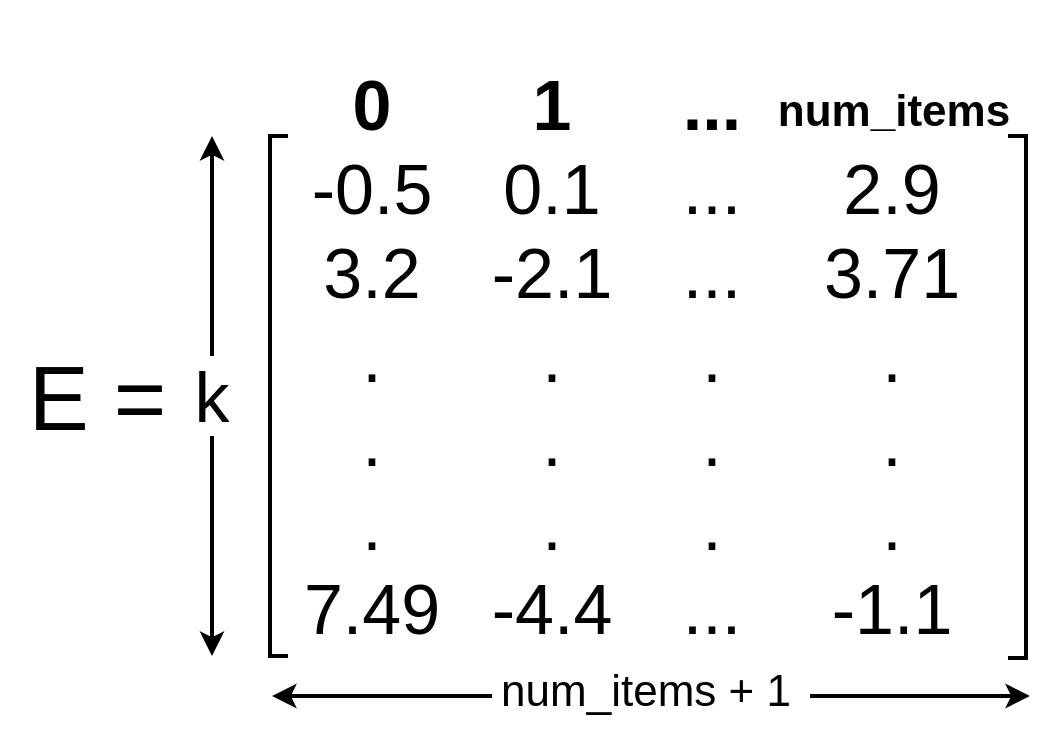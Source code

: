 <mxfile version="10.6.7" type="device"><diagram id="4jU-WAatzYHKFv_vlzPn" name="Page-1"><mxGraphModel dx="1621" dy="450" grid="1" gridSize="10" guides="1" tooltips="1" connect="1" arrows="1" fold="1" page="1" pageScale="1" pageWidth="850" pageHeight="1100" math="0" shadow="0"><root><mxCell id="0"/><mxCell id="1" parent="0"/><mxCell id="JZ8-S7A7U6j97Jil1c_m-1" value="&lt;font style=&quot;font-size: 45px&quot;&gt;E =&amp;nbsp;&lt;/font&gt;" style="text;html=1;strokeColor=none;fillColor=none;align=center;verticalAlign=middle;whiteSpace=wrap;rounded=0;" vertex="1" parent="1"><mxGeometry x="-1" y="221" width="110" height="60" as="geometry"/></mxCell><mxCell id="JZ8-S7A7U6j97Jil1c_m-3" value="" style="endArrow=none;html=1;strokeWidth=2;" edge="1" parent="1"><mxGeometry width="50" height="50" relative="1" as="geometry"><mxPoint x="134" y="380" as="sourcePoint"/><mxPoint x="134" y="120" as="targetPoint"/><Array as="points"><mxPoint x="134" y="240"/></Array></mxGeometry></mxCell><mxCell id="JZ8-S7A7U6j97Jil1c_m-4" value="&lt;font style=&quot;font-size: 35px&quot;&gt;&lt;b&gt;0&lt;/b&gt;&lt;br&gt;-0.5&lt;br&gt;3.2&lt;br&gt;.&lt;br&gt;.&lt;br&gt;.&lt;br&gt;7.49&lt;/font&gt;&lt;br&gt;" style="text;html=1;strokeColor=none;fillColor=none;align=center;verticalAlign=middle;whiteSpace=wrap;rounded=0;" vertex="1" parent="1"><mxGeometry x="155" y="52" width="60" height="356" as="geometry"/></mxCell><mxCell id="JZ8-S7A7U6j97Jil1c_m-5" value="&lt;font style=&quot;font-size: 35px&quot;&gt;&lt;b&gt;1&lt;/b&gt;&lt;br&gt;0.1&lt;br&gt;-2.1&lt;br&gt;.&lt;br&gt;.&lt;br&gt;.&lt;br&gt;-4.4&lt;/font&gt;&lt;br&gt;" style="text;html=1;strokeColor=none;fillColor=none;align=center;verticalAlign=middle;whiteSpace=wrap;rounded=0;" vertex="1" parent="1"><mxGeometry x="245" y="52" width="60" height="356" as="geometry"/></mxCell><mxCell id="JZ8-S7A7U6j97Jil1c_m-6" value="&lt;font style=&quot;font-size: 35px&quot;&gt;&lt;b&gt;...&lt;/b&gt;&lt;br&gt;...&lt;br&gt;...&lt;br&gt;.&lt;br&gt;.&lt;br&gt;.&lt;br&gt;...&lt;/font&gt;&lt;br&gt;" style="text;html=1;strokeColor=none;fillColor=none;align=center;verticalAlign=middle;whiteSpace=wrap;rounded=0;" vertex="1" parent="1"><mxGeometry x="325" y="52" width="60" height="356" as="geometry"/></mxCell><mxCell id="JZ8-S7A7U6j97Jil1c_m-7" value="&lt;font&gt;&lt;span style=&quot;font-size: 35px&quot;&gt;&amp;nbsp;&lt;/span&gt;&lt;br&gt;&lt;span style=&quot;font-size: 35px&quot;&gt;2.9&lt;/span&gt;&lt;br&gt;&lt;span style=&quot;font-size: 35px&quot;&gt;3.71&lt;/span&gt;&lt;br&gt;&lt;span style=&quot;font-size: 35px&quot;&gt;.&lt;/span&gt;&lt;br&gt;&lt;span style=&quot;font-size: 35px&quot;&gt;.&lt;/span&gt;&lt;br&gt;&lt;span style=&quot;font-size: 35px&quot;&gt;.&lt;/span&gt;&lt;br&gt;&lt;span style=&quot;font-size: 35px&quot;&gt;-1.1&lt;/span&gt;&lt;/font&gt;&lt;br&gt;" style="text;html=1;strokeColor=none;fillColor=none;align=center;verticalAlign=middle;whiteSpace=wrap;rounded=0;" vertex="1" parent="1"><mxGeometry x="415" y="52" width="60" height="356" as="geometry"/></mxCell><mxCell id="JZ8-S7A7U6j97Jil1c_m-8" value="&lt;b&gt;&lt;font style=&quot;font-size: 22px&quot;&gt;num_items&lt;/font&gt;&lt;/b&gt;" style="text;html=1;strokeColor=none;fillColor=none;align=center;verticalAlign=middle;whiteSpace=wrap;rounded=0;" vertex="1" parent="1"><mxGeometry x="426" y="98" width="40" height="20" as="geometry"/></mxCell><mxCell id="JZ8-S7A7U6j97Jil1c_m-9" value="" style="endArrow=none;html=1;strokeWidth=2;" edge="1" parent="1"><mxGeometry width="50" height="50" relative="1" as="geometry"><mxPoint x="512" y="380" as="sourcePoint"/><mxPoint x="512" y="120" as="targetPoint"/><Array as="points"><mxPoint x="512" y="240"/></Array></mxGeometry></mxCell><mxCell id="JZ8-S7A7U6j97Jil1c_m-10" value="" style="endArrow=none;html=1;strokeWidth=2;" edge="1" parent="1"><mxGeometry width="50" height="50" relative="1" as="geometry"><mxPoint x="133" y="120" as="sourcePoint"/><mxPoint x="143" y="120" as="targetPoint"/><Array as="points"><mxPoint x="133" y="120"/></Array></mxGeometry></mxCell><mxCell id="JZ8-S7A7U6j97Jil1c_m-11" value="" style="endArrow=none;html=1;strokeWidth=2;" edge="1" parent="1"><mxGeometry width="50" height="50" relative="1" as="geometry"><mxPoint x="133" y="380" as="sourcePoint"/><mxPoint x="143" y="380" as="targetPoint"/><Array as="points"><mxPoint x="133" y="380"/></Array></mxGeometry></mxCell><mxCell id="JZ8-S7A7U6j97Jil1c_m-12" value="" style="endArrow=none;html=1;strokeWidth=2;" edge="1" parent="1"><mxGeometry width="50" height="50" relative="1" as="geometry"><mxPoint x="513" y="120" as="sourcePoint"/><mxPoint x="503" y="120" as="targetPoint"/><Array as="points"><mxPoint x="513" y="120"/></Array></mxGeometry></mxCell><mxCell id="JZ8-S7A7U6j97Jil1c_m-13" value="" style="endArrow=none;html=1;strokeWidth=2;" edge="1" parent="1"><mxGeometry width="50" height="50" relative="1" as="geometry"><mxPoint x="513" y="381" as="sourcePoint"/><mxPoint x="503" y="381" as="targetPoint"/><Array as="points"><mxPoint x="513" y="381"/></Array></mxGeometry></mxCell><mxCell id="JZ8-S7A7U6j97Jil1c_m-15" value="" style="endArrow=classic;html=1;strokeWidth=2;" edge="1" parent="1"><mxGeometry width="50" height="50" relative="1" as="geometry"><mxPoint x="105" y="230" as="sourcePoint"/><mxPoint x="105" y="120" as="targetPoint"/><Array as="points"><mxPoint x="105" y="210"/></Array></mxGeometry></mxCell><mxCell id="JZ8-S7A7U6j97Jil1c_m-16" value="" style="endArrow=classic;html=1;strokeWidth=2;" edge="1" parent="1"><mxGeometry width="50" height="50" relative="1" as="geometry"><mxPoint x="105" y="270" as="sourcePoint"/><mxPoint x="105" y="380" as="targetPoint"/><Array as="points"><mxPoint x="105" y="310"/></Array></mxGeometry></mxCell><mxCell id="JZ8-S7A7U6j97Jil1c_m-17" value="&lt;font style=&quot;font-size: 35px&quot;&gt;k&lt;/font&gt;" style="text;html=1;strokeColor=none;fillColor=none;align=center;verticalAlign=middle;whiteSpace=wrap;rounded=0;" vertex="1" parent="1"><mxGeometry x="85" y="240" width="40" height="19" as="geometry"/></mxCell><mxCell id="JZ8-S7A7U6j97Jil1c_m-18" value="" style="endArrow=classic;html=1;strokeWidth=2;" edge="1" parent="1"><mxGeometry width="50" height="50" relative="1" as="geometry"><mxPoint x="404" y="400" as="sourcePoint"/><mxPoint x="514" y="400" as="targetPoint"/></mxGeometry></mxCell><mxCell id="JZ8-S7A7U6j97Jil1c_m-19" value="" style="endArrow=classic;html=1;strokeWidth=2;" edge="1" parent="1"><mxGeometry width="50" height="50" relative="1" as="geometry"><mxPoint x="245" y="400" as="sourcePoint"/><mxPoint x="135" y="400" as="targetPoint"/></mxGeometry></mxCell><mxCell id="JZ8-S7A7U6j97Jil1c_m-20" value="&lt;font style=&quot;font-size: 22px&quot;&gt;num_items + 1&lt;/font&gt;" style="text;html=1;strokeColor=none;fillColor=none;align=center;verticalAlign=middle;whiteSpace=wrap;rounded=0;" vertex="1" parent="1"><mxGeometry x="247" y="373" width="150" height="50" as="geometry"/></mxCell></root></mxGraphModel></diagram></mxfile>